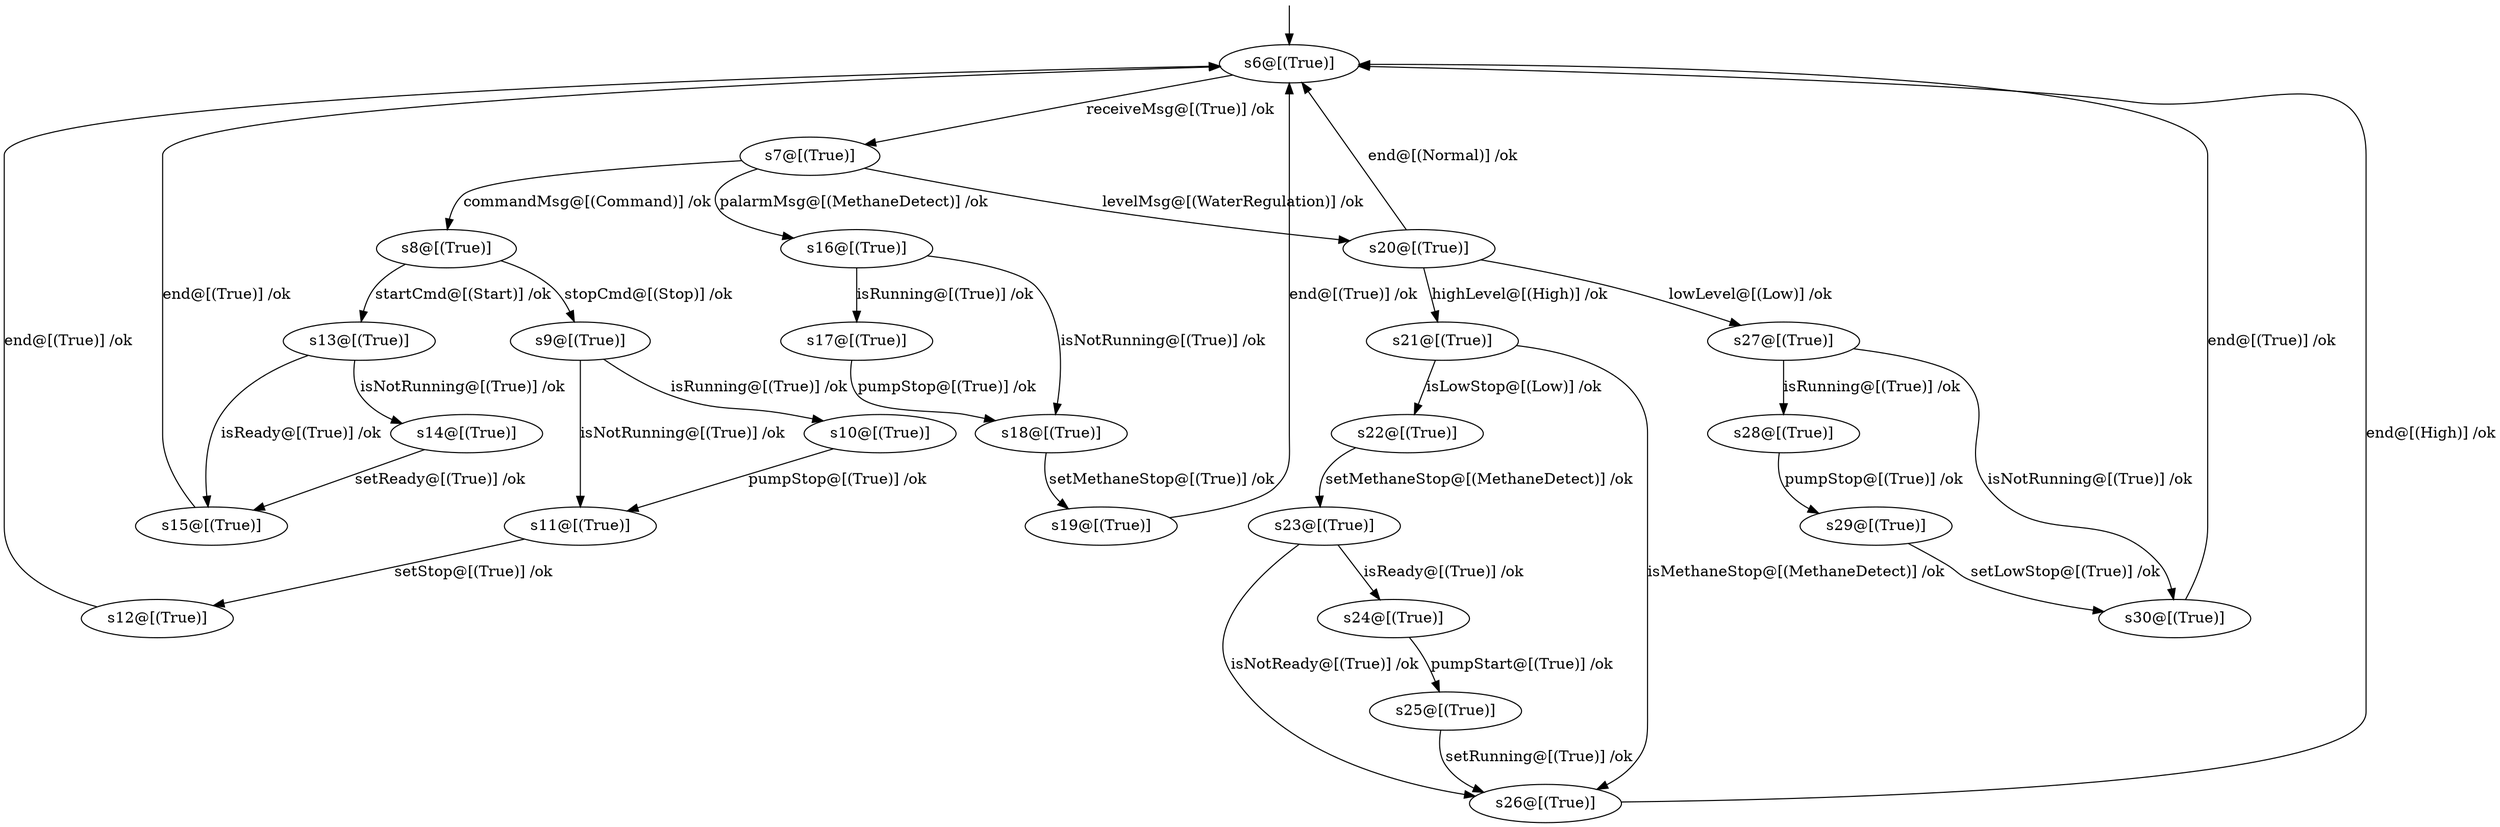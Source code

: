 strict digraph g {
	graph [name=g];
	node [label="\N"];
	__start0	 [height=0,
		label="",
		shape=none,
		width=0];
	s6	 [label="s6@[(True)]"];
	__start0 -> s6;
	s7	 [label="s7@[(True)]"];
	s6 -> s7	 [label="receiveMsg@[(True)] /ok"];
	s8	 [label="s8@[(True)]"];
	s7 -> s8	 [label="commandMsg@[(Command)] /ok"];
	s16	 [label="s16@[(True)]"];
	s7 -> s16	 [label="palarmMsg@[(MethaneDetect)] /ok"];
	s20	 [label="s20@[(True)]"];
	s7 -> s20	 [label="levelMsg@[(WaterRegulation)] /ok"];
	s9	 [label="s9@[(True)]"];
	s8 -> s9	 [label="stopCmd@[(Stop)] /ok"];
	s13	 [label="s13@[(True)]"];
	s8 -> s13	 [label="startCmd@[(Start)] /ok"];
	s17	 [label="s17@[(True)]"];
	s16 -> s17	 [label="isRunning@[(True)] /ok"];
	s18	 [label="s18@[(True)]"];
	s16 -> s18	 [label="isNotRunning@[(True)] /ok"];
	s20 -> s6	 [label="end@[(Normal)] /ok"];
	s21	 [label="s21@[(True)]"];
	s20 -> s21	 [label="highLevel@[(High)] /ok"];
	s27	 [label="s27@[(True)]"];
	s20 -> s27	 [label="lowLevel@[(Low)] /ok"];
	s10	 [label="s10@[(True)]"];
	s9 -> s10	 [label="isRunning@[(True)] /ok"];
	s11	 [label="s11@[(True)]"];
	s9 -> s11	 [label="isNotRunning@[(True)] /ok"];
	s14	 [label="s14@[(True)]"];
	s13 -> s14	 [label="isNotRunning@[(True)] /ok"];
	s15	 [label="s15@[(True)]"];
	s13 -> s15	 [label="isReady@[(True)] /ok"];
	s10 -> s11	 [label="pumpStop@[(True)] /ok"];
	s12	 [label="s12@[(True)]"];
	s11 -> s12	 [label="setStop@[(True)] /ok"];
	s12 -> s6	 [label="end@[(True)] /ok"];
	s14 -> s15	 [label="setReady@[(True)] /ok"];
	s15 -> s6	 [label="end@[(True)] /ok"];
	s17 -> s18	 [label="pumpStop@[(True)] /ok"];
	s19	 [label="s19@[(True)]"];
	s18 -> s19	 [label="setMethaneStop@[(True)] /ok"];
	s19 -> s6	 [label="end@[(True)] /ok"];
	s22	 [label="s22@[(True)]"];
	s21 -> s22	 [label="isLowStop@[(Low)] /ok"];
	s26	 [label="s26@[(True)]"];
	s21 -> s26	 [label="isMethaneStop@[(MethaneDetect)] /ok"];
	s28	 [label="s28@[(True)]"];
	s27 -> s28	 [label="isRunning@[(True)] /ok"];
	s30	 [label="s30@[(True)]"];
	s27 -> s30	 [label="isNotRunning@[(True)] /ok"];
	s23	 [label="s23@[(True)]"];
	s22 -> s23	 [label="setMethaneStop@[(MethaneDetect)] /ok"];
	s26 -> s6	 [label="end@[(High)] /ok"];
	s23 -> s26	 [label="isNotReady@[(True)] /ok"];
	s24	 [label="s24@[(True)]"];
	s23 -> s24	 [label="isReady@[(True)] /ok"];
	s25	 [label="s25@[(True)]"];
	s24 -> s25	 [label="pumpStart@[(True)] /ok"];
	s25 -> s26	 [label="setRunning@[(True)] /ok"];
	s29	 [label="s29@[(True)]"];
	s28 -> s29	 [label="pumpStop@[(True)] /ok"];
	s30 -> s6	 [label="end@[(True)] /ok"];
	s29 -> s30	 [label="setLowStop@[(True)] /ok"];
}
